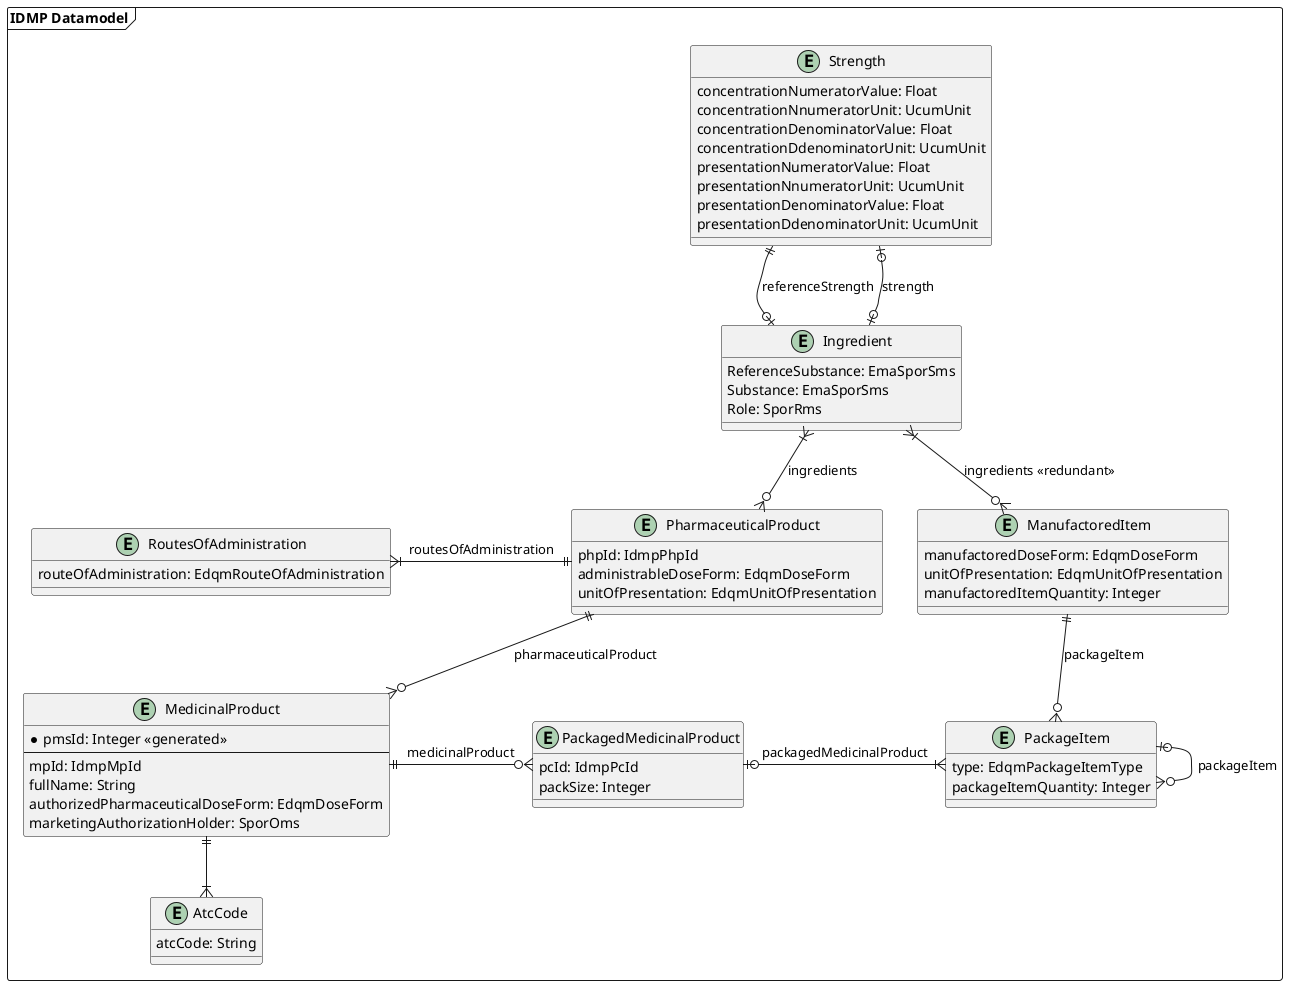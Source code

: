 @startuml
'https://plantuml.com/class-diagram

package "IDMP Datamodel" as idmpDatamodel <<frame>> {
    entity Strength {
        concentrationNumeratorValue: Float
        concentrationNnumeratorUnit: UcumUnit
        concentrationDenominatorValue: Float
        concentrationDdenominatorUnit: UcumUnit
        presentationNumeratorValue: Float
        presentationNnumeratorUnit: UcumUnit
        presentationDenominatorValue: Float
        presentationDdenominatorUnit: UcumUnit
    }

    entity Ingredient {
        ReferenceSubstance: EmaSporSms
        Substance: EmaSporSms
        Role: SporRms
    }

    together {
        entity RoutesOfAdministration {
            routeOfAdministration: EdqmRouteOfAdministration
        }

        entity PharmaceuticalProduct {
            phpId: IdmpPhpId
            administrableDoseForm: EdqmDoseForm
            unitOfPresentation: EdqmUnitOfPresentation
        }
    }

    entity MedicinalProduct {
        * pmsId: Integer <<generated>>
        --
        mpId: IdmpMpId
        fullName: String
        authorizedPharmaceuticalDoseForm: EdqmDoseForm
        marketingAuthorizationHolder: SporOms
    }

    entity AtcCode {
        atcCode: String
    }

    entity PackagedMedicinalProduct {
        pcId: IdmpPcId
        packSize: Integer
    }

    entity PackageItem {
        type: EdqmPackageItemType
        packageItemQuantity: Integer
    }

    entity ManufactoredItem {
        manufactoredDoseForm: EdqmDoseForm
        unitOfPresentation: EdqmUnitOfPresentation
        manufactoredItemQuantity: Integer
    }

    MedicinalProduct ||--|{ AtcCode

    Strength ||--o| Ingredient : "referenceStrength"
    Strength |o--o| Ingredient : "strength"

    Ingredient }|-o{ ManufactoredItem : "ingredients <<redundant>>"
    Ingredient }|--o{ PharmaceuticalProduct : "ingredients"

    RoutesOfAdministration }|-r-|| PharmaceuticalProduct : "routesOfAdministration"
    PharmaceuticalProduct ||--o{ MedicinalProduct : "pharmaceuticalProduct"
    MedicinalProduct ||-o{ PackagedMedicinalProduct : "medicinalProduct"
    PackagedMedicinalProduct |o-|{ PackageItem : "packagedMedicinalProduct"
    PackageItem |o-o{ PackageItem : "packageItem"
    ManufactoredItem ||--o{ PackageItem : "packageItem"
}

@enduml
